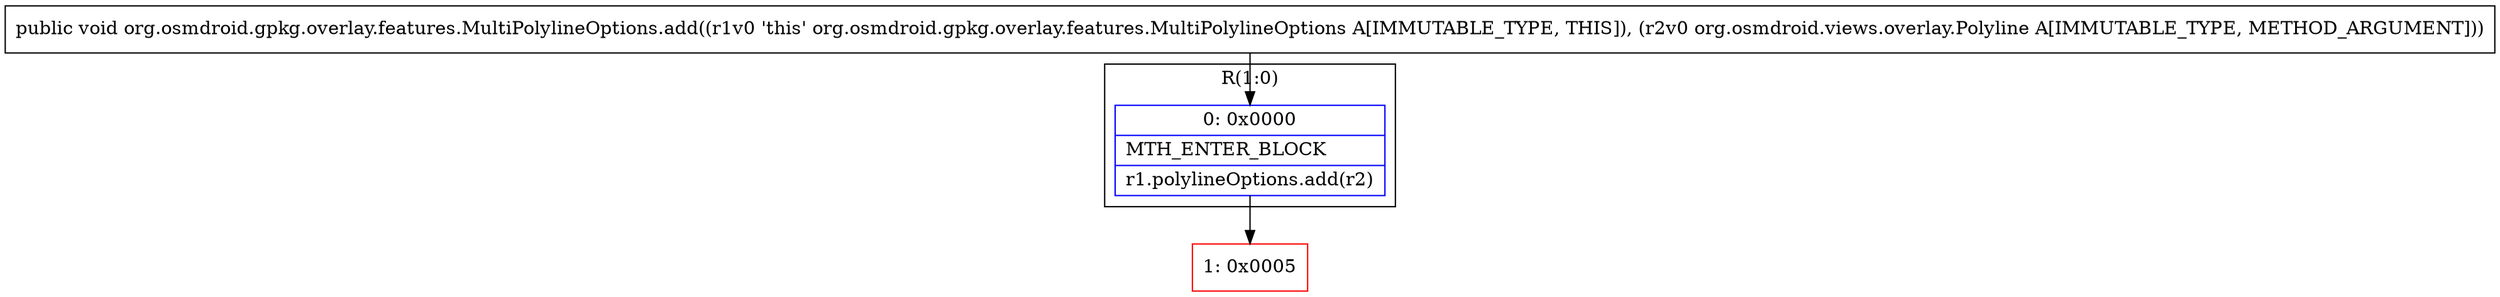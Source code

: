 digraph "CFG fororg.osmdroid.gpkg.overlay.features.MultiPolylineOptions.add(Lorg\/osmdroid\/views\/overlay\/Polyline;)V" {
subgraph cluster_Region_481288044 {
label = "R(1:0)";
node [shape=record,color=blue];
Node_0 [shape=record,label="{0\:\ 0x0000|MTH_ENTER_BLOCK\l|r1.polylineOptions.add(r2)\l}"];
}
Node_1 [shape=record,color=red,label="{1\:\ 0x0005}"];
MethodNode[shape=record,label="{public void org.osmdroid.gpkg.overlay.features.MultiPolylineOptions.add((r1v0 'this' org.osmdroid.gpkg.overlay.features.MultiPolylineOptions A[IMMUTABLE_TYPE, THIS]), (r2v0 org.osmdroid.views.overlay.Polyline A[IMMUTABLE_TYPE, METHOD_ARGUMENT])) }"];
MethodNode -> Node_0;
Node_0 -> Node_1;
}

